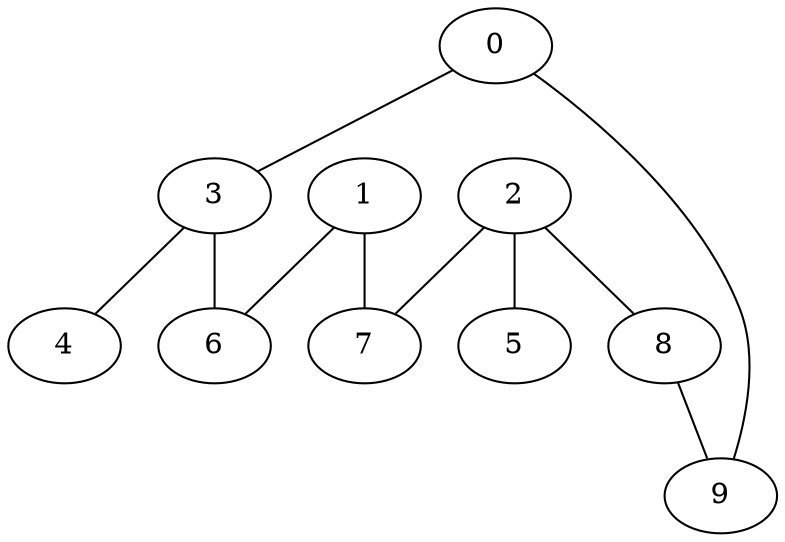 graph "sampletest150-mod3_image7.bmp" {
	0	 [type=corner,
		x=69,
		y=389];
	3	 [type=intersection,
		x=108,
		y=262];
	0 -- 3	 [angle0="-1.27",
		frequency=1,
		type0=line];
	9	 [type=corner,
		x=325,
		y=481];
	0 -- 9	 [angle0=".35",
		frequency=1,
		type0=line];
	1	 [type=corner,
		x=450,
		y=129];
	6	 [type=corner,
		x=196,
		y=33];
	1 -- 6	 [angle0=".36",
		frequency=1,
		type0=line];
	7	 [type=corner,
		x=410,
		y=242];
	1 -- 7	 [angle0="-1.23",
		frequency=1,
		type0=line];
	2	 [type=intersection,
		x=421,
		y=257];
	5	 [type=endpoint,
		x=473,
		y=258];
	2 -- 5	 [angle0=".02",
		frequency=1,
		type0=line];
	2 -- 7	 [angle0=".94",
		frequency=1,
		type0=line];
	8	 [type=corner,
		x=404,
		y=266];
	2 -- 8	 [angle0="-.49",
		frequency=1,
		type0=line];
	4	 [type=endpoint,
		x=51,
		y=259];
	3 -- 4	 [angle0=".05",
		frequency=1,
		type0=line];
	3 -- 6	 [angle0="-1.20",
		frequency=1,
		type0=line];
	8 -- 9	 [angle0="-1.22",
		frequency=1,
		type0=line];
}
